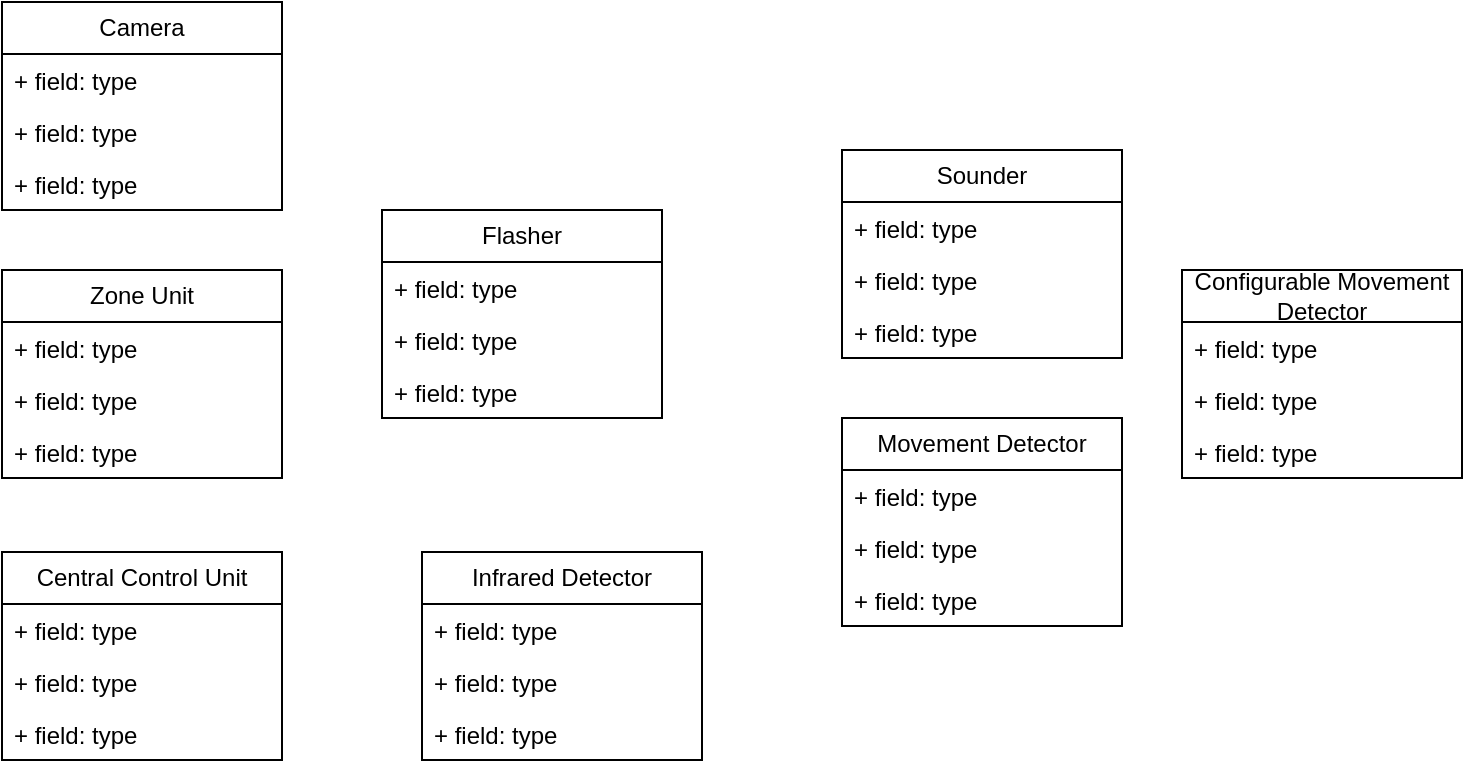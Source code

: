 <mxfile version="27.0.6">
  <diagram name="Page-1" id="KwrR-FF-rxswND6B2OOt">
    <mxGraphModel dx="1025" dy="498" grid="1" gridSize="10" guides="1" tooltips="1" connect="1" arrows="1" fold="1" page="1" pageScale="1" pageWidth="1100" pageHeight="850" math="0" shadow="0">
      <root>
        <mxCell id="0" />
        <mxCell id="1" parent="0" />
        <mxCell id="W7zMDI2A4BCJnKGvaSgr-2" value="Central Control Unit" style="swimlane;fontStyle=0;childLayout=stackLayout;horizontal=1;startSize=26;fillColor=none;horizontalStack=0;resizeParent=1;resizeParentMax=0;resizeLast=0;collapsible=1;marginBottom=0;whiteSpace=wrap;html=1;" vertex="1" parent="1">
          <mxGeometry x="250" y="321" width="140" height="104" as="geometry" />
        </mxCell>
        <mxCell id="W7zMDI2A4BCJnKGvaSgr-3" value="+ field: type" style="text;strokeColor=none;fillColor=none;align=left;verticalAlign=top;spacingLeft=4;spacingRight=4;overflow=hidden;rotatable=0;points=[[0,0.5],[1,0.5]];portConstraint=eastwest;whiteSpace=wrap;html=1;" vertex="1" parent="W7zMDI2A4BCJnKGvaSgr-2">
          <mxGeometry y="26" width="140" height="26" as="geometry" />
        </mxCell>
        <mxCell id="W7zMDI2A4BCJnKGvaSgr-4" value="+ field: type" style="text;strokeColor=none;fillColor=none;align=left;verticalAlign=top;spacingLeft=4;spacingRight=4;overflow=hidden;rotatable=0;points=[[0,0.5],[1,0.5]];portConstraint=eastwest;whiteSpace=wrap;html=1;" vertex="1" parent="W7zMDI2A4BCJnKGvaSgr-2">
          <mxGeometry y="52" width="140" height="26" as="geometry" />
        </mxCell>
        <mxCell id="W7zMDI2A4BCJnKGvaSgr-5" value="+ field: type" style="text;strokeColor=none;fillColor=none;align=left;verticalAlign=top;spacingLeft=4;spacingRight=4;overflow=hidden;rotatable=0;points=[[0,0.5],[1,0.5]];portConstraint=eastwest;whiteSpace=wrap;html=1;" vertex="1" parent="W7zMDI2A4BCJnKGvaSgr-2">
          <mxGeometry y="78" width="140" height="26" as="geometry" />
        </mxCell>
        <mxCell id="W7zMDI2A4BCJnKGvaSgr-6" value="Zone Unit" style="swimlane;fontStyle=0;childLayout=stackLayout;horizontal=1;startSize=26;fillColor=none;horizontalStack=0;resizeParent=1;resizeParentMax=0;resizeLast=0;collapsible=1;marginBottom=0;whiteSpace=wrap;html=1;" vertex="1" parent="1">
          <mxGeometry x="250" y="180" width="140" height="104" as="geometry" />
        </mxCell>
        <mxCell id="W7zMDI2A4BCJnKGvaSgr-7" value="+ field: type" style="text;strokeColor=none;fillColor=none;align=left;verticalAlign=top;spacingLeft=4;spacingRight=4;overflow=hidden;rotatable=0;points=[[0,0.5],[1,0.5]];portConstraint=eastwest;whiteSpace=wrap;html=1;" vertex="1" parent="W7zMDI2A4BCJnKGvaSgr-6">
          <mxGeometry y="26" width="140" height="26" as="geometry" />
        </mxCell>
        <mxCell id="W7zMDI2A4BCJnKGvaSgr-8" value="+ field: type" style="text;strokeColor=none;fillColor=none;align=left;verticalAlign=top;spacingLeft=4;spacingRight=4;overflow=hidden;rotatable=0;points=[[0,0.5],[1,0.5]];portConstraint=eastwest;whiteSpace=wrap;html=1;" vertex="1" parent="W7zMDI2A4BCJnKGvaSgr-6">
          <mxGeometry y="52" width="140" height="26" as="geometry" />
        </mxCell>
        <mxCell id="W7zMDI2A4BCJnKGvaSgr-9" value="+ field: type" style="text;strokeColor=none;fillColor=none;align=left;verticalAlign=top;spacingLeft=4;spacingRight=4;overflow=hidden;rotatable=0;points=[[0,0.5],[1,0.5]];portConstraint=eastwest;whiteSpace=wrap;html=1;" vertex="1" parent="W7zMDI2A4BCJnKGvaSgr-6">
          <mxGeometry y="78" width="140" height="26" as="geometry" />
        </mxCell>
        <mxCell id="W7zMDI2A4BCJnKGvaSgr-10" value="Camera" style="swimlane;fontStyle=0;childLayout=stackLayout;horizontal=1;startSize=26;fillColor=none;horizontalStack=0;resizeParent=1;resizeParentMax=0;resizeLast=0;collapsible=1;marginBottom=0;whiteSpace=wrap;html=1;" vertex="1" parent="1">
          <mxGeometry x="250" y="46" width="140" height="104" as="geometry" />
        </mxCell>
        <mxCell id="W7zMDI2A4BCJnKGvaSgr-11" value="+ field: type" style="text;strokeColor=none;fillColor=none;align=left;verticalAlign=top;spacingLeft=4;spacingRight=4;overflow=hidden;rotatable=0;points=[[0,0.5],[1,0.5]];portConstraint=eastwest;whiteSpace=wrap;html=1;" vertex="1" parent="W7zMDI2A4BCJnKGvaSgr-10">
          <mxGeometry y="26" width="140" height="26" as="geometry" />
        </mxCell>
        <mxCell id="W7zMDI2A4BCJnKGvaSgr-12" value="+ field: type" style="text;strokeColor=none;fillColor=none;align=left;verticalAlign=top;spacingLeft=4;spacingRight=4;overflow=hidden;rotatable=0;points=[[0,0.5],[1,0.5]];portConstraint=eastwest;whiteSpace=wrap;html=1;" vertex="1" parent="W7zMDI2A4BCJnKGvaSgr-10">
          <mxGeometry y="52" width="140" height="26" as="geometry" />
        </mxCell>
        <mxCell id="W7zMDI2A4BCJnKGvaSgr-13" value="+ field: type" style="text;strokeColor=none;fillColor=none;align=left;verticalAlign=top;spacingLeft=4;spacingRight=4;overflow=hidden;rotatable=0;points=[[0,0.5],[1,0.5]];portConstraint=eastwest;whiteSpace=wrap;html=1;" vertex="1" parent="W7zMDI2A4BCJnKGvaSgr-10">
          <mxGeometry y="78" width="140" height="26" as="geometry" />
        </mxCell>
        <mxCell id="W7zMDI2A4BCJnKGvaSgr-15" value="Flasher" style="swimlane;fontStyle=0;childLayout=stackLayout;horizontal=1;startSize=26;fillColor=none;horizontalStack=0;resizeParent=1;resizeParentMax=0;resizeLast=0;collapsible=1;marginBottom=0;whiteSpace=wrap;html=1;" vertex="1" parent="1">
          <mxGeometry x="440" y="150" width="140" height="104" as="geometry" />
        </mxCell>
        <mxCell id="W7zMDI2A4BCJnKGvaSgr-16" value="+ field: type" style="text;strokeColor=none;fillColor=none;align=left;verticalAlign=top;spacingLeft=4;spacingRight=4;overflow=hidden;rotatable=0;points=[[0,0.5],[1,0.5]];portConstraint=eastwest;whiteSpace=wrap;html=1;" vertex="1" parent="W7zMDI2A4BCJnKGvaSgr-15">
          <mxGeometry y="26" width="140" height="26" as="geometry" />
        </mxCell>
        <mxCell id="W7zMDI2A4BCJnKGvaSgr-17" value="+ field: type" style="text;strokeColor=none;fillColor=none;align=left;verticalAlign=top;spacingLeft=4;spacingRight=4;overflow=hidden;rotatable=0;points=[[0,0.5],[1,0.5]];portConstraint=eastwest;whiteSpace=wrap;html=1;" vertex="1" parent="W7zMDI2A4BCJnKGvaSgr-15">
          <mxGeometry y="52" width="140" height="26" as="geometry" />
        </mxCell>
        <mxCell id="W7zMDI2A4BCJnKGvaSgr-18" value="+ field: type" style="text;strokeColor=none;fillColor=none;align=left;verticalAlign=top;spacingLeft=4;spacingRight=4;overflow=hidden;rotatable=0;points=[[0,0.5],[1,0.5]];portConstraint=eastwest;whiteSpace=wrap;html=1;" vertex="1" parent="W7zMDI2A4BCJnKGvaSgr-15">
          <mxGeometry y="78" width="140" height="26" as="geometry" />
        </mxCell>
        <mxCell id="W7zMDI2A4BCJnKGvaSgr-19" value="Sounder" style="swimlane;fontStyle=0;childLayout=stackLayout;horizontal=1;startSize=26;fillColor=none;horizontalStack=0;resizeParent=1;resizeParentMax=0;resizeLast=0;collapsible=1;marginBottom=0;whiteSpace=wrap;html=1;" vertex="1" parent="1">
          <mxGeometry x="670" y="120" width="140" height="104" as="geometry" />
        </mxCell>
        <mxCell id="W7zMDI2A4BCJnKGvaSgr-20" value="+ field: type" style="text;strokeColor=none;fillColor=none;align=left;verticalAlign=top;spacingLeft=4;spacingRight=4;overflow=hidden;rotatable=0;points=[[0,0.5],[1,0.5]];portConstraint=eastwest;whiteSpace=wrap;html=1;" vertex="1" parent="W7zMDI2A4BCJnKGvaSgr-19">
          <mxGeometry y="26" width="140" height="26" as="geometry" />
        </mxCell>
        <mxCell id="W7zMDI2A4BCJnKGvaSgr-21" value="+ field: type" style="text;strokeColor=none;fillColor=none;align=left;verticalAlign=top;spacingLeft=4;spacingRight=4;overflow=hidden;rotatable=0;points=[[0,0.5],[1,0.5]];portConstraint=eastwest;whiteSpace=wrap;html=1;" vertex="1" parent="W7zMDI2A4BCJnKGvaSgr-19">
          <mxGeometry y="52" width="140" height="26" as="geometry" />
        </mxCell>
        <mxCell id="W7zMDI2A4BCJnKGvaSgr-22" value="+ field: type" style="text;strokeColor=none;fillColor=none;align=left;verticalAlign=top;spacingLeft=4;spacingRight=4;overflow=hidden;rotatable=0;points=[[0,0.5],[1,0.5]];portConstraint=eastwest;whiteSpace=wrap;html=1;" vertex="1" parent="W7zMDI2A4BCJnKGvaSgr-19">
          <mxGeometry y="78" width="140" height="26" as="geometry" />
        </mxCell>
        <mxCell id="W7zMDI2A4BCJnKGvaSgr-23" value="Infrared Detector" style="swimlane;fontStyle=0;childLayout=stackLayout;horizontal=1;startSize=26;fillColor=none;horizontalStack=0;resizeParent=1;resizeParentMax=0;resizeLast=0;collapsible=1;marginBottom=0;whiteSpace=wrap;html=1;" vertex="1" parent="1">
          <mxGeometry x="460" y="321" width="140" height="104" as="geometry" />
        </mxCell>
        <mxCell id="W7zMDI2A4BCJnKGvaSgr-24" value="+ field: type" style="text;strokeColor=none;fillColor=none;align=left;verticalAlign=top;spacingLeft=4;spacingRight=4;overflow=hidden;rotatable=0;points=[[0,0.5],[1,0.5]];portConstraint=eastwest;whiteSpace=wrap;html=1;" vertex="1" parent="W7zMDI2A4BCJnKGvaSgr-23">
          <mxGeometry y="26" width="140" height="26" as="geometry" />
        </mxCell>
        <mxCell id="W7zMDI2A4BCJnKGvaSgr-25" value="+ field: type" style="text;strokeColor=none;fillColor=none;align=left;verticalAlign=top;spacingLeft=4;spacingRight=4;overflow=hidden;rotatable=0;points=[[0,0.5],[1,0.5]];portConstraint=eastwest;whiteSpace=wrap;html=1;" vertex="1" parent="W7zMDI2A4BCJnKGvaSgr-23">
          <mxGeometry y="52" width="140" height="26" as="geometry" />
        </mxCell>
        <mxCell id="W7zMDI2A4BCJnKGvaSgr-26" value="+ field: type" style="text;strokeColor=none;fillColor=none;align=left;verticalAlign=top;spacingLeft=4;spacingRight=4;overflow=hidden;rotatable=0;points=[[0,0.5],[1,0.5]];portConstraint=eastwest;whiteSpace=wrap;html=1;" vertex="1" parent="W7zMDI2A4BCJnKGvaSgr-23">
          <mxGeometry y="78" width="140" height="26" as="geometry" />
        </mxCell>
        <mxCell id="W7zMDI2A4BCJnKGvaSgr-27" value="Movement Detector" style="swimlane;fontStyle=0;childLayout=stackLayout;horizontal=1;startSize=26;fillColor=none;horizontalStack=0;resizeParent=1;resizeParentMax=0;resizeLast=0;collapsible=1;marginBottom=0;whiteSpace=wrap;html=1;" vertex="1" parent="1">
          <mxGeometry x="670" y="254" width="140" height="104" as="geometry" />
        </mxCell>
        <mxCell id="W7zMDI2A4BCJnKGvaSgr-28" value="+ field: type" style="text;strokeColor=none;fillColor=none;align=left;verticalAlign=top;spacingLeft=4;spacingRight=4;overflow=hidden;rotatable=0;points=[[0,0.5],[1,0.5]];portConstraint=eastwest;whiteSpace=wrap;html=1;" vertex="1" parent="W7zMDI2A4BCJnKGvaSgr-27">
          <mxGeometry y="26" width="140" height="26" as="geometry" />
        </mxCell>
        <mxCell id="W7zMDI2A4BCJnKGvaSgr-29" value="+ field: type" style="text;strokeColor=none;fillColor=none;align=left;verticalAlign=top;spacingLeft=4;spacingRight=4;overflow=hidden;rotatable=0;points=[[0,0.5],[1,0.5]];portConstraint=eastwest;whiteSpace=wrap;html=1;" vertex="1" parent="W7zMDI2A4BCJnKGvaSgr-27">
          <mxGeometry y="52" width="140" height="26" as="geometry" />
        </mxCell>
        <mxCell id="W7zMDI2A4BCJnKGvaSgr-30" value="+ field: type" style="text;strokeColor=none;fillColor=none;align=left;verticalAlign=top;spacingLeft=4;spacingRight=4;overflow=hidden;rotatable=0;points=[[0,0.5],[1,0.5]];portConstraint=eastwest;whiteSpace=wrap;html=1;" vertex="1" parent="W7zMDI2A4BCJnKGvaSgr-27">
          <mxGeometry y="78" width="140" height="26" as="geometry" />
        </mxCell>
        <mxCell id="W7zMDI2A4BCJnKGvaSgr-31" value="Configurable Movement Detector" style="swimlane;fontStyle=0;childLayout=stackLayout;horizontal=1;startSize=26;fillColor=none;horizontalStack=0;resizeParent=1;resizeParentMax=0;resizeLast=0;collapsible=1;marginBottom=0;whiteSpace=wrap;html=1;" vertex="1" parent="1">
          <mxGeometry x="840" y="180" width="140" height="104" as="geometry" />
        </mxCell>
        <mxCell id="W7zMDI2A4BCJnKGvaSgr-32" value="+ field: type" style="text;strokeColor=none;fillColor=none;align=left;verticalAlign=top;spacingLeft=4;spacingRight=4;overflow=hidden;rotatable=0;points=[[0,0.5],[1,0.5]];portConstraint=eastwest;whiteSpace=wrap;html=1;" vertex="1" parent="W7zMDI2A4BCJnKGvaSgr-31">
          <mxGeometry y="26" width="140" height="26" as="geometry" />
        </mxCell>
        <mxCell id="W7zMDI2A4BCJnKGvaSgr-33" value="+ field: type" style="text;strokeColor=none;fillColor=none;align=left;verticalAlign=top;spacingLeft=4;spacingRight=4;overflow=hidden;rotatable=0;points=[[0,0.5],[1,0.5]];portConstraint=eastwest;whiteSpace=wrap;html=1;" vertex="1" parent="W7zMDI2A4BCJnKGvaSgr-31">
          <mxGeometry y="52" width="140" height="26" as="geometry" />
        </mxCell>
        <mxCell id="W7zMDI2A4BCJnKGvaSgr-34" value="+ field: type" style="text;strokeColor=none;fillColor=none;align=left;verticalAlign=top;spacingLeft=4;spacingRight=4;overflow=hidden;rotatable=0;points=[[0,0.5],[1,0.5]];portConstraint=eastwest;whiteSpace=wrap;html=1;" vertex="1" parent="W7zMDI2A4BCJnKGvaSgr-31">
          <mxGeometry y="78" width="140" height="26" as="geometry" />
        </mxCell>
      </root>
    </mxGraphModel>
  </diagram>
</mxfile>
